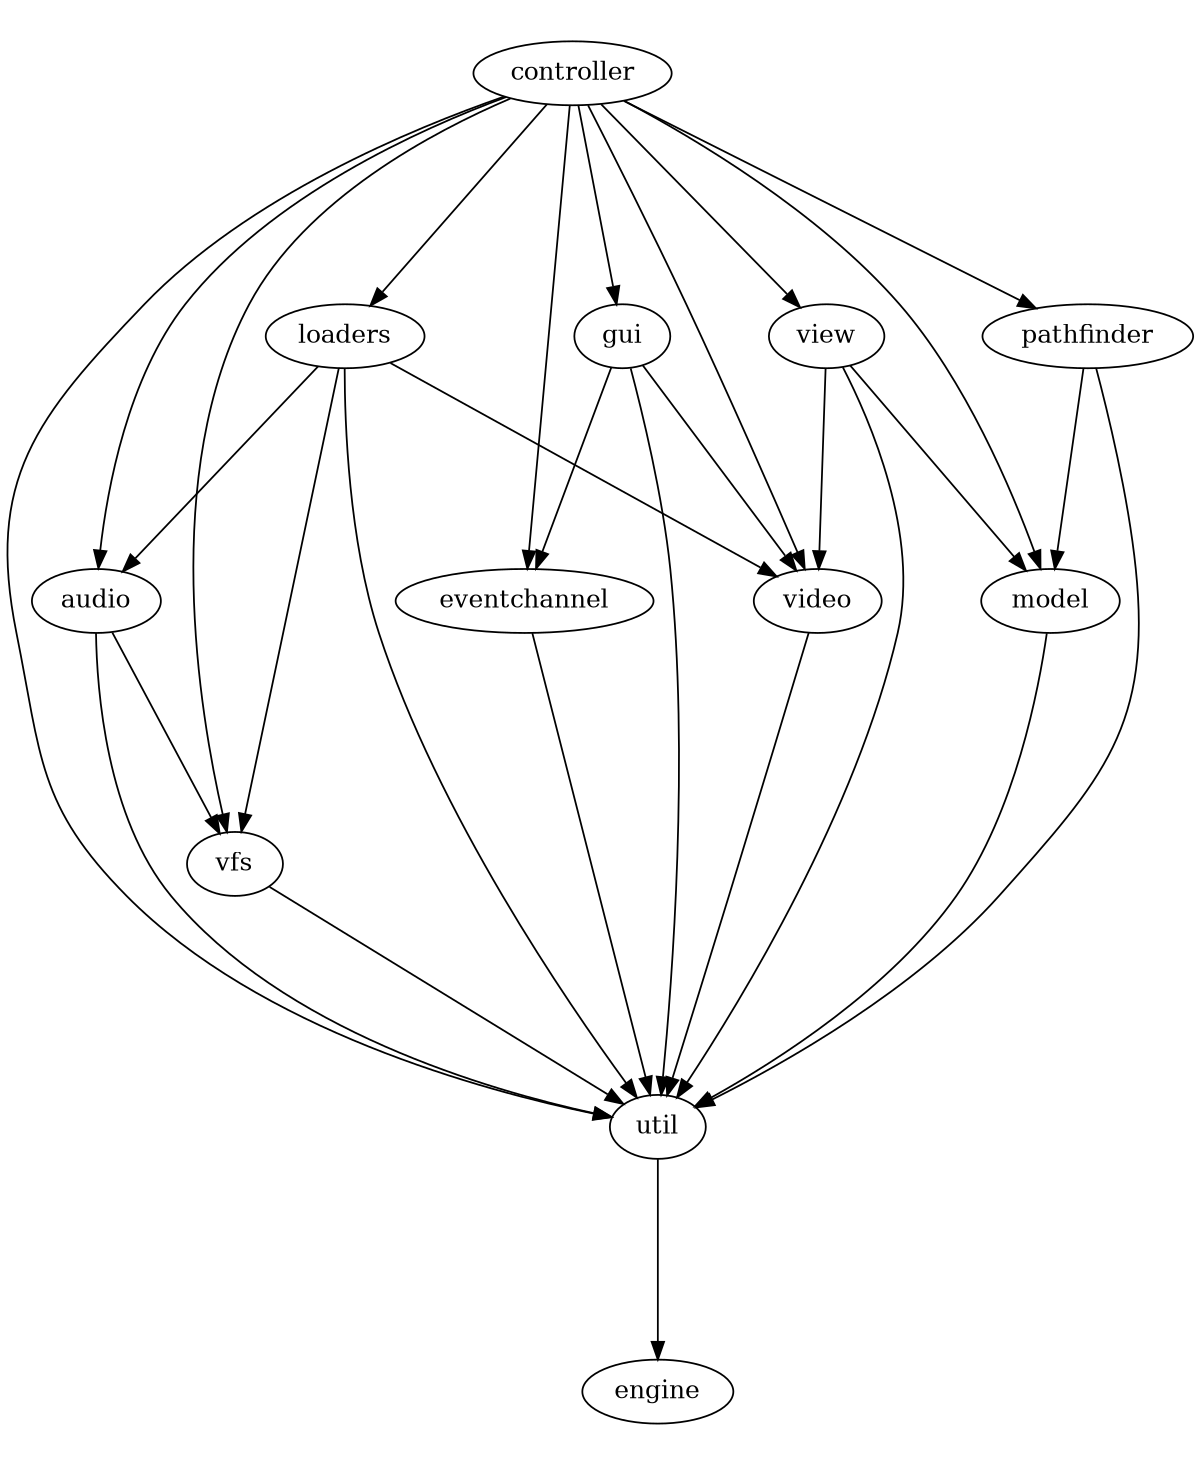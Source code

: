 digraph "source tree" {
    overlap=scale;
    size="8,10";
    ratio="fill";
    fontsize="16";
    fontname="Helvetica";
    clusterrank="local";
    "audio" -> "util"
    "audio" -> "vfs"
    "controller" -> "audio"
    "controller" -> "eventchannel"
    "controller" -> "gui"
    "controller" -> "loaders"
    "controller" -> "model"
    "controller" -> "pathfinder"
    "controller" -> "util"
    "controller" -> "vfs"
    "controller" -> "video"
    "controller" -> "view"
    "eventchannel" -> "util"
    "gui" -> "eventchannel"
    "gui" -> "util"
    "gui" -> "video"
    "loaders" -> "audio"
    "loaders" -> "util"
    "loaders" -> "vfs"
    "loaders" -> "video"
    "model" -> "util"
    "pathfinder" -> "model"
    "pathfinder" -> "util"
    "util" -> "engine"
    "vfs" -> "util"
    "video" -> "util"
    "view" -> "model"
    "view" -> "util"
    "view" -> "video"
}